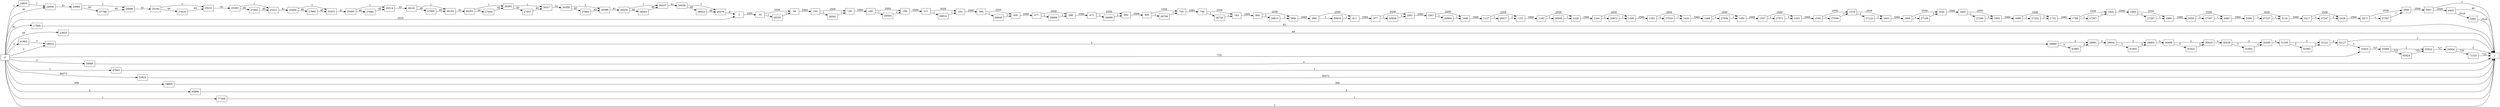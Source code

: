 digraph {
	graph [rankdir=LR]
	node [shape=rectangle]
	2 -> 34 [label=2560]
	34 -> 58 [label=2559]
	34 -> 26535 [label=1]
	58 -> 103 [label=2560]
	103 -> 130 [label=2559]
	103 -> 26561 [label=1]
	130 -> 160 [label=2560]
	160 -> 194 [label=2559]
	160 -> 26594 [label=1]
	194 -> 211 [label=2560]
	211 -> 232 [label=2559]
	211 -> 26614 [label=1]
	232 -> 394 [label=2560]
	394 -> 430 [label=2559]
	394 -> 26649 [label=1]
	430 -> 577 [label=2560]
	577 -> 598 [label=2559]
	577 -> 26669 [label=1]
	598 -> 671 [label=2560]
	671 -> 692 [label=2559]
	671 -> 26689 [label=1]
	692 -> 695 [label=2560]
	695 -> 716 [label=2559]
	695 -> 26709 [label=1]
	716 -> 746 [label=2560]
	746 -> 783 [label=2559]
	746 -> 26745 [label=1]
	783 -> 800 [label=2560]
	800 -> 869 [label=2559]
	800 -> 26813 [label=1]
	869 -> 890 [label=2560]
	890 -> 911 [label=2559]
	890 -> 26833 [label=1]
	911 -> 977 [label=2560]
	977 -> 1001 [label=2559]
	977 -> 26856 [label=1]
	1001 -> 1007 [label=2560]
	1007 -> 1046 [label=2559]
	1007 -> 26894 [label=1]
	1046 -> 1127 [label=2560]
	1127 -> 1151 [label=2559]
	1127 -> 26917 [label=1]
	1151 -> 1193 [label=2560]
	1193 -> 1226 [label=2559]
	1193 -> 26949 [label=1]
	1226 -> 1244 [label=2560]
	1244 -> 1268 [label=2559]
	1244 -> 26972 [label=1]
	1268 -> 1381 [label=2560]
	1381 -> 1420 [label=2559]
	1381 -> 27010 [label=1]
	1420 -> 1468 [label=2560]
	1468 -> 1495 [label=2559]
	1468 -> 27036 [label=1]
	1495 -> 1507 [label=2560]
	1507 -> 1543 [label=2559]
	1507 -> 27071 [label=1]
	1543 -> 1550 [label=2560]
	1550 -> 1579 [label=2559]
	1550 -> 27099 [label=1]
	1579 -> 1603 [label=2559]
	1579 -> 27122 [label=1]
	1603 -> 1606 [label=2560]
	1606 -> 1651 [label=2559]
	1606 -> 27166 [label=1]
	1651 -> 1660 [label=2560]
	1660 -> 1695 [label=2559]
	1660 -> 27200 [label=1]
	1695 -> 1699 [label=2560]
	1699 -> 1732 [label=2559]
	1699 -> 27232 [label=1]
	1732 -> 1789 [label=2560]
	1789 -> 1825 [label=2559]
	1789 -> 27267 [label=1]
	1825 -> 1865 [label=2560]
	1865 -> 1886 [label=2559]
	1865 -> 27287 [label=1]
	1886 -> 2059 [label=2560]
	2059 -> 2080 [label=2559]
	2059 -> 27307 [label=1]
	2080 -> 2098 [label=2560]
	2098 -> 2119 [label=2559]
	2098 -> 27327 [label=1]
	2119 -> 2317 [label=2560]
	2317 -> 2338 [label=2559]
	2317 -> 27347 [label=1]
	2338 -> 2972 [label=2560]
	2972 -> 2993 [label=2559]
	2972 -> 27367 [label=1]
	2993 -> 3001 [label=2560]
	3001 -> 4405 [label=2559]
	3001 -> 1 [label=1]
	4405 -> 1 [label=40]
	4405 -> 5982 [label=2519]
	5982 -> 1 [label=2519]
	17944 -> 1 [label=81]
	23925 -> 1 [label=49]
	24935 -> 24936 [label=1]
	24936 -> 24960 [label=41]
	24960 -> 24998 [label=1]
	24960 -> 27798 [label=40]
	24998 -> 25192 [label=41]
	25192 -> 25213 [label=1]
	25192 -> 27818 [label=40]
	25213 -> 25283 [label=41]
	25283 -> 25311 [label=1]
	25283 -> 27845 [label=40]
	25311 -> 25400 [label=41]
	25400 -> 25421 [label=1]
	25400 -> 27865 [label=40]
	25421 -> 25493 [label=41]
	25493 -> 25514 [label=1]
	25493 -> 27885 [label=40]
	25514 -> 26161 [label=41]
	26161 -> 26182 [label=1]
	26161 -> 27905 [label=40]
	26182 -> 26263 [label=41]
	26263 -> 26293 [label=1]
	26263 -> 27934 [label=40]
	26293 -> 26317 [label=1]
	26293 -> 27957 [label=40]
	26317 -> 26359 [label=41]
	26359 -> 26386 [label=1]
	26359 -> 27983 [label=40]
	26386 -> 26416 [label=41]
	26416 -> 26437 [label=1]
	26416 -> 28003 [label=40]
	26437 -> 26458 [label=41]
	26458 -> 26479 [label=1]
	26458 -> 28023 [label=40]
	26479 -> 2 [label=41]
	26535 -> 58 [label=1]
	26561 -> 130 [label=1]
	26594 -> 194 [label=1]
	26614 -> 232 [label=1]
	26649 -> 430 [label=1]
	26669 -> 598 [label=1]
	26689 -> 692 [label=1]
	26709 -> 716 [label=1]
	26745 -> 783 [label=1]
	26813 -> 869 [label=1]
	26833 -> 911 [label=1]
	26856 -> 1001 [label=1]
	26894 -> 1046 [label=1]
	26917 -> 1151 [label=1]
	26949 -> 1226 [label=1]
	26972 -> 1268 [label=1]
	27010 -> 1420 [label=1]
	27036 -> 1495 [label=1]
	27071 -> 1543 [label=1]
	27099 -> 1579 [label=1]
	27122 -> 1603 [label=1]
	27166 -> 1651 [label=1]
	27200 -> 1695 [label=1]
	27232 -> 1732 [label=1]
	27267 -> 1825 [label=1]
	27287 -> 1886 [label=1]
	27307 -> 2080 [label=1]
	27327 -> 2119 [label=1]
	27347 -> 2338 [label=1]
	27367 -> 2993 [label=1]
	27798 -> 24998 [label=40]
	27818 -> 25213 [label=40]
	27845 -> 25311 [label=40]
	27865 -> 25421 [label=40]
	27885 -> 25514 [label=40]
	27905 -> 26182 [label=40]
	27934 -> 26293 [label=40]
	27957 -> 26317 [label=40]
	27983 -> 26386 [label=40]
	28003 -> 26437 [label=40]
	28023 -> 26479 [label=40]
	28024 -> 28960 [label=5]
	28960 -> 28981 [label=2]
	28960 -> 41882 [label=3]
	28981 -> 29934 [label=5]
	29934 -> 29955 [label=2]
	29934 -> 41902 [label=3]
	29955 -> 30499 [label=5]
	30499 -> 30520 [label=2]
	30499 -> 41922 [label=3]
	30520 -> 30528 [label=5]
	30528 -> 30549 [label=2]
	30528 -> 41942 [label=3]
	30549 -> 31200 [label=5]
	31200 -> 31221 [label=2]
	31200 -> 41962 [label=3]
	31221 -> 32127 [label=5]
	32127 -> 1 [label=3]
	32127 -> 33425 [label=2]
	33425 -> 33483 [label=727]
	33483 -> 33522 [label=2]
	33483 -> 65924 [label=725]
	33522 -> 34004 [label=727]
	34004 -> 1 [label=2]
	34004 -> 71325 [label=725]
	39985 -> 1 [label=2]
	41862 -> 28024 [label=3]
	41882 -> 28981 [label=3]
	41902 -> 29955 [label=3]
	41922 -> 30520 [label=3]
	41942 -> 30549 [label=3]
	41962 -> 31221 [label=3]
	47943 -> 1 [label=1]
	53924 -> 1 [label=36573]
	59905 -> 1 [label=309]
	65886 -> 1 [label=4]
	65924 -> 33522 [label=725]
	71325 -> 1 [label=725]
	77306 -> 1 [label=1]
	0 -> 2 [label=2519]
	0 -> 24936 [label=40]
	0 -> 28024 [label=2]
	0 -> 33425 [label=725]
	0 -> 1 [label=1]
	0 -> 17944 [label=81]
	0 -> 23925 [label=49]
	0 -> 24935 [label=1]
	0 -> 39985 [label=2]
	0 -> 41862 [label=3]
	0 -> 47943 [label=1]
	0 -> 53924 [label=36573]
	0 -> 59905 [label=309]
	0 -> 65886 [label=4]
	0 -> 77306 [label=1]
}
